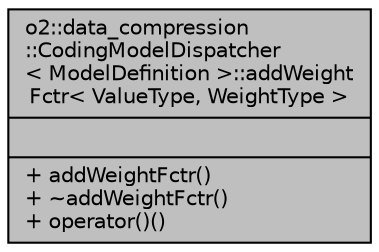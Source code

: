 digraph "o2::data_compression::CodingModelDispatcher&lt; ModelDefinition &gt;::addWeightFctr&lt; ValueType, WeightType &gt;"
{
 // INTERACTIVE_SVG=YES
  bgcolor="transparent";
  edge [fontname="Helvetica",fontsize="10",labelfontname="Helvetica",labelfontsize="10"];
  node [fontname="Helvetica",fontsize="10",shape=record];
  Node1 [label="{o2::data_compression\l::CodingModelDispatcher\l\< ModelDefinition \>::addWeight\lFctr\< ValueType, WeightType \>\n||+ addWeightFctr()\l+ ~addWeightFctr()\l+ operator()()\l}",height=0.2,width=0.4,color="black", fillcolor="grey75", style="filled" fontcolor="black"];
}
